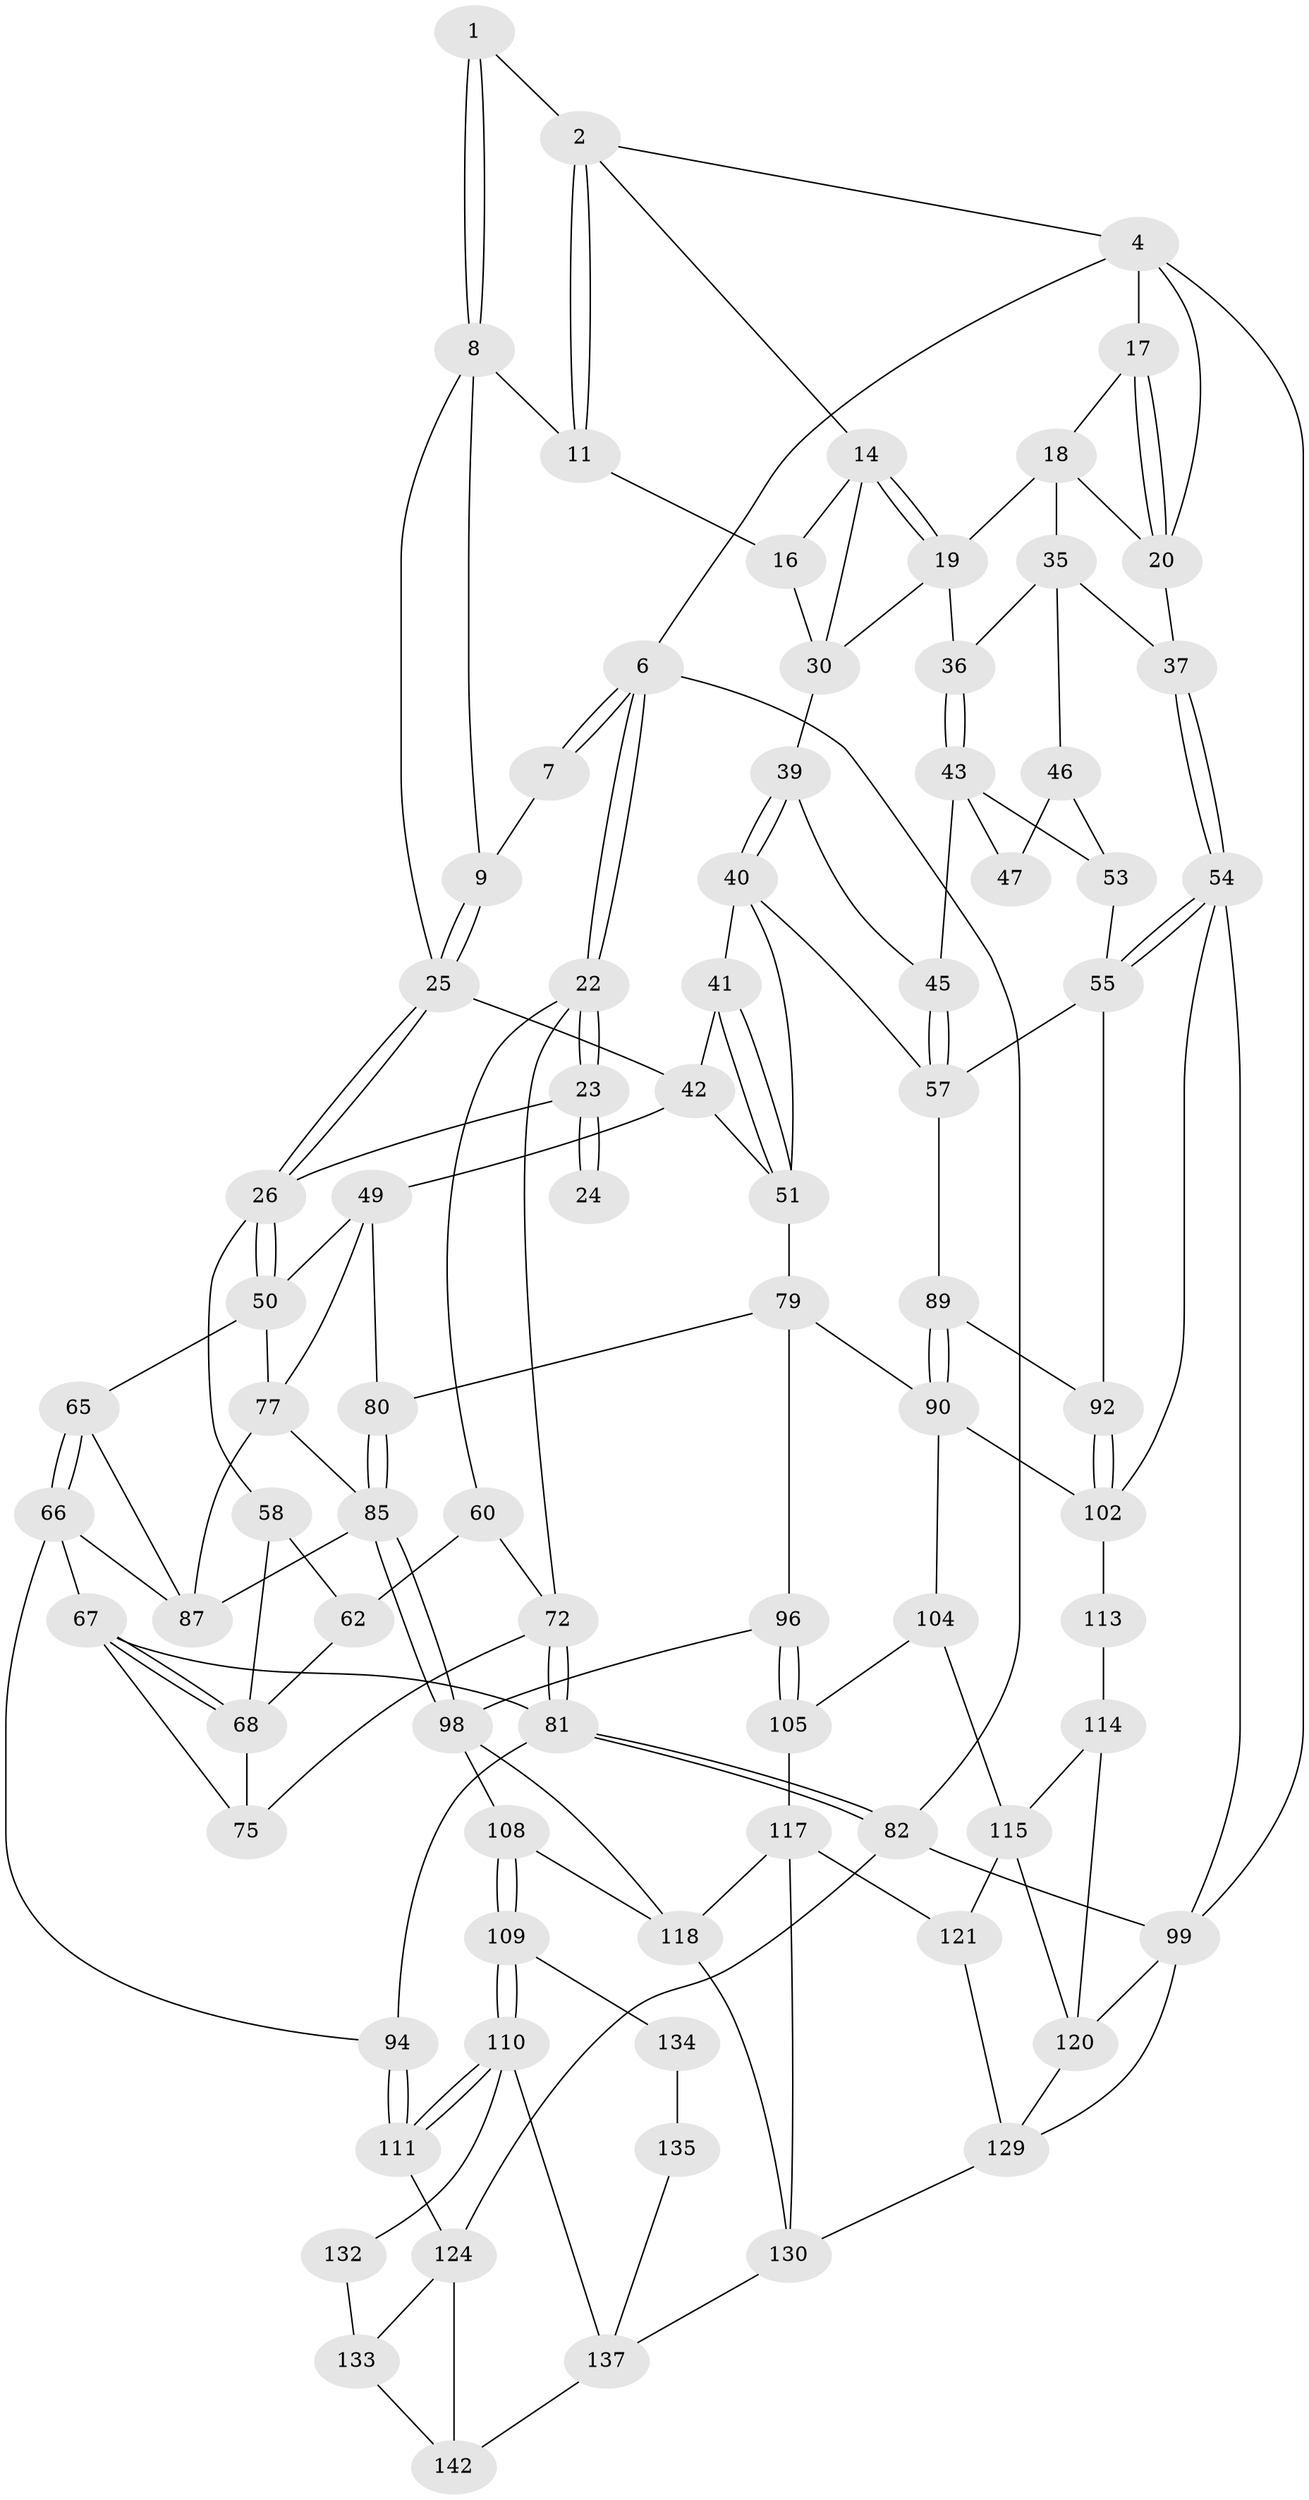 // original degree distribution, {3: 0.035211267605633804, 4: 0.23943661971830985, 6: 0.2676056338028169, 5: 0.45774647887323944}
// Generated by graph-tools (version 1.1) at 2025/42/03/06/25 10:42:27]
// undirected, 84 vertices, 175 edges
graph export_dot {
graph [start="1"]
  node [color=gray90,style=filled];
  1 [pos="+0.4610905005289228+0"];
  2 [pos="+0.7387777575232399+0",super="+3"];
  4 [pos="+0.9051431703086856+0",super="+5"];
  6 [pos="+0+0"];
  7 [pos="+0.3137016460637299+0",super="+10"];
  8 [pos="+0.49124691129398884+0.10812828162968384",super="+13"];
  9 [pos="+0.28998463466803176+0.11174577959465697"];
  11 [pos="+0.6089186478689784+0.15053280399093158",super="+12"];
  14 [pos="+0.7839483628235302+0.12660817295505744",super="+15"];
  16 [pos="+0.7364518410116967+0.14773745326113347",super="+32"];
  17 [pos="+0.939435436647991+0.13893800606519485"];
  18 [pos="+0.894119484464786+0.18765430079104337",super="+34"];
  19 [pos="+0.8283145490010271+0.1957000139185865",super="+33"];
  20 [pos="+1+0.21100828663231028",super="+21"];
  22 [pos="+0+0",super="+59"];
  23 [pos="+0+0",super="+28"];
  24 [pos="+0.2044288662795552+0.11516321851832684"];
  25 [pos="+0.3197955178500089+0.26323380492787085",super="+29"];
  26 [pos="+0.2518893102941739+0.3502393285573918",super="+27"];
  30 [pos="+0.7420060621503668+0.2838248524520114",super="+31"];
  35 [pos="+0.9258235434301234+0.2774029493373906",super="+38"];
  36 [pos="+0.8424233430387896+0.2909107633164707"];
  37 [pos="+1+0.45108046575439903"];
  39 [pos="+0.6921661147240987+0.3977077328901947"];
  40 [pos="+0.6891399575279039+0.39958621325328914",super="+70"];
  41 [pos="+0.537275342224498+0.28310836125191297"];
  42 [pos="+0.5147324274234091+0.2558451020498742",super="+48"];
  43 [pos="+0.8459363245164715+0.3330424598350075",super="+44"];
  45 [pos="+0.7355626138988193+0.40557931230422234"];
  46 [pos="+0.9570217255142947+0.35992016337077776",super="+52"];
  47 [pos="+0.8841940220973153+0.3538941621555963"];
  49 [pos="+0.37641919320918+0.4555502632606214",super="+76"];
  50 [pos="+0.28074848135032243+0.4037634458166366",super="+64"];
  51 [pos="+0.5783525189916877+0.501408542059485",super="+71"];
  53 [pos="+0.8766893235989954+0.4488422913193293"];
  54 [pos="+1+0.47700817266438833",super="+101"];
  55 [pos="+1+0.5196055359632034",super="+56"];
  57 [pos="+0.870299563169859+0.5358754413298494",super="+69"];
  58 [pos="+0.1891567400975986+0.3657778679091531",super="+61"];
  60 [pos="+0.056911230573108026+0.38736524145233153",super="+63"];
  62 [pos="+0.07778165759249991+0.4854771970470796"];
  65 [pos="+0.20321392992552048+0.5731437139992784"];
  66 [pos="+0.18077502642109144+0.5913878181515924",super="+93"];
  67 [pos="+0.17048297339000104+0.5908850126857834",super="+83"];
  68 [pos="+0.1650131091734555+0.5864085594589891",super="+74"];
  72 [pos="+0+0.5517521504254952",super="+73"];
  75 [pos="+0.05545191116630851+0.5576662284318822"];
  77 [pos="+0.34701239317919713+0.5690936421969661",super="+78"];
  79 [pos="+0.5909405473639928+0.5805165725263715",super="+91"];
  80 [pos="+0.46445951799844715+0.6332917749284374"];
  81 [pos="+0+0.7499341337199433",super="+84"];
  82 [pos="+0+1"];
  85 [pos="+0.41825933936400894+0.6992707696153265",super="+86"];
  87 [pos="+0.3332283569019773+0.6823039124206428",super="+88"];
  89 [pos="+0.8184158126718226+0.6517643521404846"];
  90 [pos="+0.8166244533725346+0.6534274922276868",super="+103"];
  92 [pos="+0.9368886705631582+0.7008708061766203"];
  94 [pos="+0.21747083899967856+0.7702664425017797",super="+95"];
  96 [pos="+0.6253291453667819+0.6650863638195735",super="+97"];
  98 [pos="+0.4265567211657231+0.7318169811690868",super="+107"];
  99 [pos="+1+1",super="+100"];
  102 [pos="+0.984952747981783+0.7732473341288825",super="+106"];
  104 [pos="+0.7592792296283245+0.7824604971371137"];
  105 [pos="+0.7192485891508584+0.7764821436551324",super="+112"];
  108 [pos="+0.40306613123397145+0.8105828178971485",super="+127"];
  109 [pos="+0.32042579783344877+0.8762141916789884"];
  110 [pos="+0.307324697874138+0.8793034665304165",super="+131"];
  111 [pos="+0.22360513551403075+0.7890224717255307",super="+123"];
  113 [pos="+0.8587461302491981+0.7936855636131002"];
  114 [pos="+0.8437571734276482+0.8462018350194214",super="+119"];
  115 [pos="+0.80210631585403+0.8602360267006436",super="+116"];
  117 [pos="+0.5972994880191579+0.8427747711096697",super="+122"];
  118 [pos="+0.46238028634339945+0.8072844993469448",super="+126"];
  120 [pos="+1+1",super="+128"];
  121 [pos="+0.7287654532365736+0.892615320873697"];
  124 [pos="+0.10688255831738126+0.9319861092159262",super="+125"];
  129 [pos="+0.7711168335387963+0.9376156793993957",super="+139"];
  130 [pos="+0.5921446100218302+0.9788125428919278",super="+136"];
  132 [pos="+0.2775775803106675+0.9065882107543837"];
  133 [pos="+0.18426927762158402+0.9309770932497571",super="+141"];
  134 [pos="+0.3861534687901241+0.925342037186501"];
  135 [pos="+0.43300653470991735+0.9353163897382883",super="+138"];
  137 [pos="+0.468914722638495+1",super="+140"];
  142 [pos="+0.05725382465491388+1"];
  1 -- 2;
  1 -- 8;
  1 -- 8;
  2 -- 11;
  2 -- 11;
  2 -- 4;
  2 -- 14;
  4 -- 17;
  4 -- 99;
  4 -- 6;
  4 -- 20;
  6 -- 7;
  6 -- 7;
  6 -- 22;
  6 -- 22;
  6 -- 82;
  7 -- 9;
  8 -- 9;
  8 -- 11;
  8 -- 25;
  9 -- 25;
  9 -- 25;
  11 -- 16 [weight=2];
  14 -- 19;
  14 -- 19;
  14 -- 16;
  14 -- 30;
  16 -- 30;
  17 -- 18;
  17 -- 20;
  17 -- 20;
  18 -- 19;
  18 -- 35;
  18 -- 20;
  19 -- 36;
  19 -- 30;
  20 -- 37;
  22 -- 23;
  22 -- 23;
  22 -- 72;
  22 -- 60;
  23 -- 24 [weight=2];
  23 -- 24;
  23 -- 26;
  25 -- 26;
  25 -- 26;
  25 -- 42;
  26 -- 50;
  26 -- 50;
  26 -- 58;
  30 -- 39;
  35 -- 36;
  35 -- 37;
  35 -- 46;
  36 -- 43;
  36 -- 43;
  37 -- 54;
  37 -- 54;
  39 -- 40;
  39 -- 40;
  39 -- 45;
  40 -- 41;
  40 -- 57;
  40 -- 51;
  41 -- 42;
  41 -- 51;
  41 -- 51;
  42 -- 49;
  42 -- 51;
  43 -- 47;
  43 -- 45;
  43 -- 53;
  45 -- 57;
  45 -- 57;
  46 -- 47 [weight=2];
  46 -- 53;
  49 -- 50;
  49 -- 80;
  49 -- 77;
  50 -- 65;
  50 -- 77;
  51 -- 79;
  53 -- 55;
  54 -- 55;
  54 -- 55;
  54 -- 102;
  54 -- 99;
  55 -- 92;
  55 -- 57;
  57 -- 89;
  58 -- 68;
  58 -- 62;
  60 -- 62;
  60 -- 72;
  62 -- 68;
  65 -- 66;
  65 -- 66;
  65 -- 87;
  66 -- 67;
  66 -- 94;
  66 -- 87;
  67 -- 68;
  67 -- 68;
  67 -- 75;
  67 -- 81;
  68 -- 75;
  72 -- 81;
  72 -- 81;
  72 -- 75;
  77 -- 85;
  77 -- 87;
  79 -- 80;
  79 -- 96;
  79 -- 90;
  80 -- 85;
  80 -- 85;
  81 -- 82;
  81 -- 82;
  81 -- 94;
  82 -- 99;
  82 -- 124;
  85 -- 98;
  85 -- 98;
  85 -- 87;
  89 -- 90;
  89 -- 90;
  89 -- 92;
  90 -- 104;
  90 -- 102;
  92 -- 102;
  92 -- 102;
  94 -- 111 [weight=2];
  94 -- 111;
  96 -- 105 [weight=2];
  96 -- 105;
  96 -- 98;
  98 -- 108;
  98 -- 118;
  99 -- 129;
  99 -- 120;
  102 -- 113;
  104 -- 105;
  104 -- 115;
  105 -- 117;
  108 -- 109;
  108 -- 109;
  108 -- 118;
  109 -- 110;
  109 -- 110;
  109 -- 134;
  110 -- 111;
  110 -- 111;
  110 -- 132;
  110 -- 137;
  111 -- 124;
  113 -- 114 [weight=2];
  114 -- 115;
  114 -- 120;
  115 -- 120;
  115 -- 121;
  117 -- 118;
  117 -- 121;
  117 -- 130;
  118 -- 130;
  120 -- 129;
  121 -- 129;
  124 -- 133;
  124 -- 142;
  129 -- 130;
  130 -- 137;
  132 -- 133 [weight=2];
  133 -- 142;
  134 -- 135 [weight=2];
  135 -- 137;
  137 -- 142;
}
